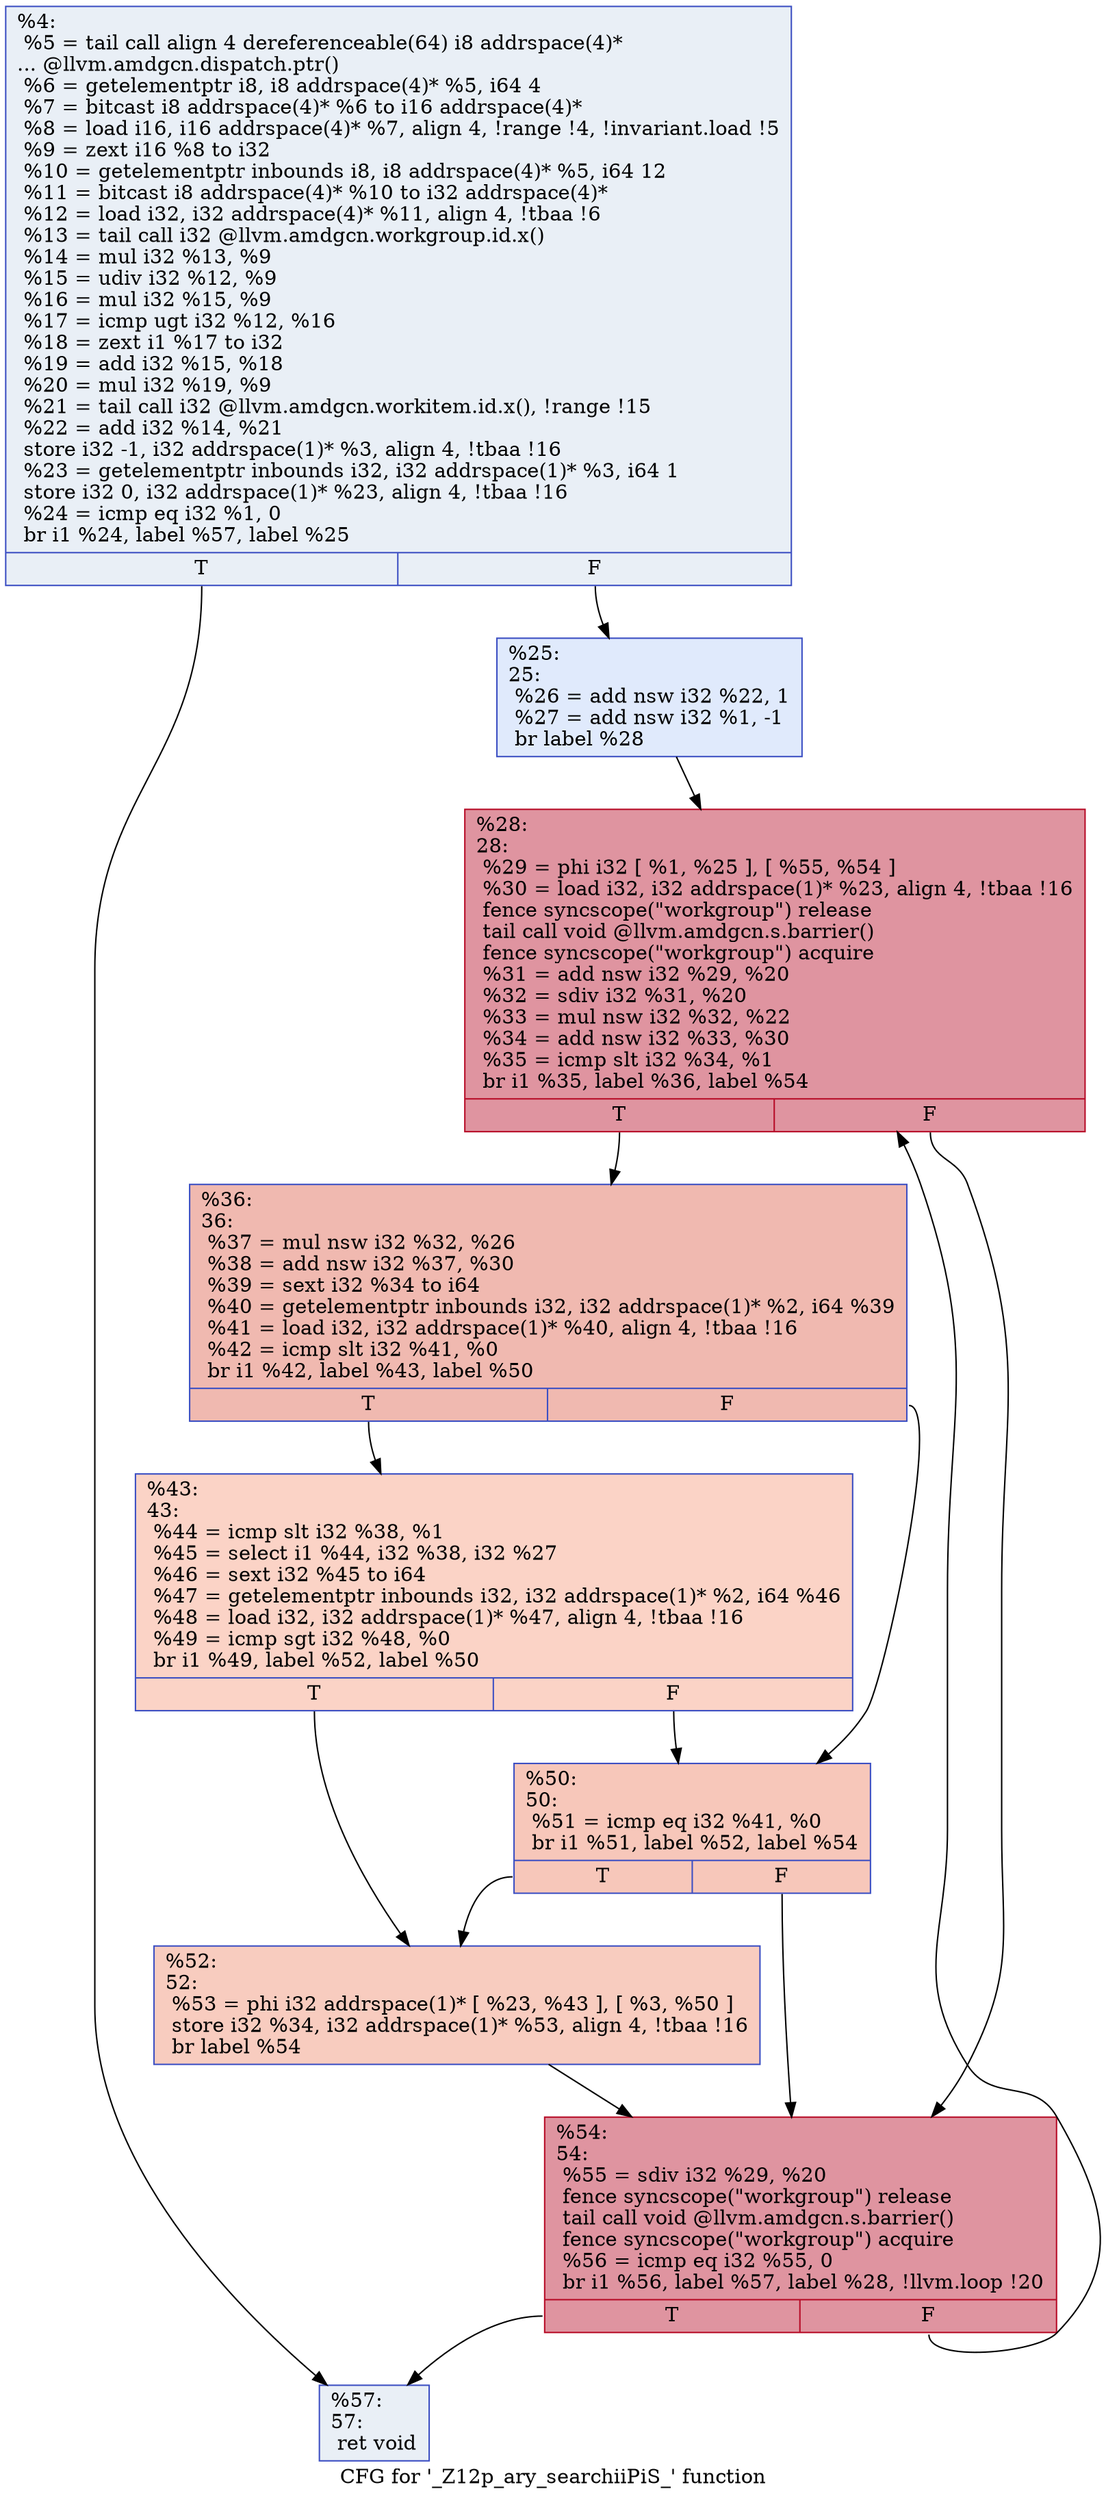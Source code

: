 digraph "CFG for '_Z12p_ary_searchiiPiS_' function" {
	label="CFG for '_Z12p_ary_searchiiPiS_' function";

	Node0x6102a80 [shape=record,color="#3d50c3ff", style=filled, fillcolor="#cedaeb70",label="{%4:\l  %5 = tail call align 4 dereferenceable(64) i8 addrspace(4)*\l... @llvm.amdgcn.dispatch.ptr()\l  %6 = getelementptr i8, i8 addrspace(4)* %5, i64 4\l  %7 = bitcast i8 addrspace(4)* %6 to i16 addrspace(4)*\l  %8 = load i16, i16 addrspace(4)* %7, align 4, !range !4, !invariant.load !5\l  %9 = zext i16 %8 to i32\l  %10 = getelementptr inbounds i8, i8 addrspace(4)* %5, i64 12\l  %11 = bitcast i8 addrspace(4)* %10 to i32 addrspace(4)*\l  %12 = load i32, i32 addrspace(4)* %11, align 4, !tbaa !6\l  %13 = tail call i32 @llvm.amdgcn.workgroup.id.x()\l  %14 = mul i32 %13, %9\l  %15 = udiv i32 %12, %9\l  %16 = mul i32 %15, %9\l  %17 = icmp ugt i32 %12, %16\l  %18 = zext i1 %17 to i32\l  %19 = add i32 %15, %18\l  %20 = mul i32 %19, %9\l  %21 = tail call i32 @llvm.amdgcn.workitem.id.x(), !range !15\l  %22 = add i32 %14, %21\l  store i32 -1, i32 addrspace(1)* %3, align 4, !tbaa !16\l  %23 = getelementptr inbounds i32, i32 addrspace(1)* %3, i64 1\l  store i32 0, i32 addrspace(1)* %23, align 4, !tbaa !16\l  %24 = icmp eq i32 %1, 0\l  br i1 %24, label %57, label %25\l|{<s0>T|<s1>F}}"];
	Node0x6102a80:s0 -> Node0x61059a0;
	Node0x6102a80:s1 -> Node0x6105a30;
	Node0x6105a30 [shape=record,color="#3d50c3ff", style=filled, fillcolor="#b9d0f970",label="{%25:\l25:                                               \l  %26 = add nsw i32 %22, 1\l  %27 = add nsw i32 %1, -1\l  br label %28\l}"];
	Node0x6105a30 -> Node0x6105cc0;
	Node0x6105cc0 [shape=record,color="#b70d28ff", style=filled, fillcolor="#b70d2870",label="{%28:\l28:                                               \l  %29 = phi i32 [ %1, %25 ], [ %55, %54 ]\l  %30 = load i32, i32 addrspace(1)* %23, align 4, !tbaa !16\l  fence syncscope(\"workgroup\") release\l  tail call void @llvm.amdgcn.s.barrier()\l  fence syncscope(\"workgroup\") acquire\l  %31 = add nsw i32 %29, %20\l  %32 = sdiv i32 %31, %20\l  %33 = mul nsw i32 %32, %22\l  %34 = add nsw i32 %33, %30\l  %35 = icmp slt i32 %34, %1\l  br i1 %35, label %36, label %54\l|{<s0>T|<s1>F}}"];
	Node0x6105cc0:s0 -> Node0x6104980;
	Node0x6105cc0:s1 -> Node0x6105db0;
	Node0x6104980 [shape=record,color="#3d50c3ff", style=filled, fillcolor="#de614d70",label="{%36:\l36:                                               \l  %37 = mul nsw i32 %32, %26\l  %38 = add nsw i32 %37, %30\l  %39 = sext i32 %34 to i64\l  %40 = getelementptr inbounds i32, i32 addrspace(1)* %2, i64 %39\l  %41 = load i32, i32 addrspace(1)* %40, align 4, !tbaa !16\l  %42 = icmp slt i32 %41, %0\l  br i1 %42, label %43, label %50\l|{<s0>T|<s1>F}}"];
	Node0x6104980:s0 -> Node0x6106ae0;
	Node0x6104980:s1 -> Node0x6106b30;
	Node0x6106ae0 [shape=record,color="#3d50c3ff", style=filled, fillcolor="#f59c7d70",label="{%43:\l43:                                               \l  %44 = icmp slt i32 %38, %1\l  %45 = select i1 %44, i32 %38, i32 %27\l  %46 = sext i32 %45 to i64\l  %47 = getelementptr inbounds i32, i32 addrspace(1)* %2, i64 %46\l  %48 = load i32, i32 addrspace(1)* %47, align 4, !tbaa !16\l  %49 = icmp sgt i32 %48, %0\l  br i1 %49, label %52, label %50\l|{<s0>T|<s1>F}}"];
	Node0x6106ae0:s0 -> Node0x6106fc0;
	Node0x6106ae0:s1 -> Node0x6106b30;
	Node0x6106b30 [shape=record,color="#3d50c3ff", style=filled, fillcolor="#ec7f6370",label="{%50:\l50:                                               \l  %51 = icmp eq i32 %41, %0\l  br i1 %51, label %52, label %54\l|{<s0>T|<s1>F}}"];
	Node0x6106b30:s0 -> Node0x6106fc0;
	Node0x6106b30:s1 -> Node0x6105db0;
	Node0x6106fc0 [shape=record,color="#3d50c3ff", style=filled, fillcolor="#f08b6e70",label="{%52:\l52:                                               \l  %53 = phi i32 addrspace(1)* [ %23, %43 ], [ %3, %50 ]\l  store i32 %34, i32 addrspace(1)* %53, align 4, !tbaa !16\l  br label %54\l}"];
	Node0x6106fc0 -> Node0x6105db0;
	Node0x6105db0 [shape=record,color="#b70d28ff", style=filled, fillcolor="#b70d2870",label="{%54:\l54:                                               \l  %55 = sdiv i32 %29, %20\l  fence syncscope(\"workgroup\") release\l  tail call void @llvm.amdgcn.s.barrier()\l  fence syncscope(\"workgroup\") acquire\l  %56 = icmp eq i32 %55, 0\l  br i1 %56, label %57, label %28, !llvm.loop !20\l|{<s0>T|<s1>F}}"];
	Node0x6105db0:s0 -> Node0x61059a0;
	Node0x6105db0:s1 -> Node0x6105cc0;
	Node0x61059a0 [shape=record,color="#3d50c3ff", style=filled, fillcolor="#cedaeb70",label="{%57:\l57:                                               \l  ret void\l}"];
}
